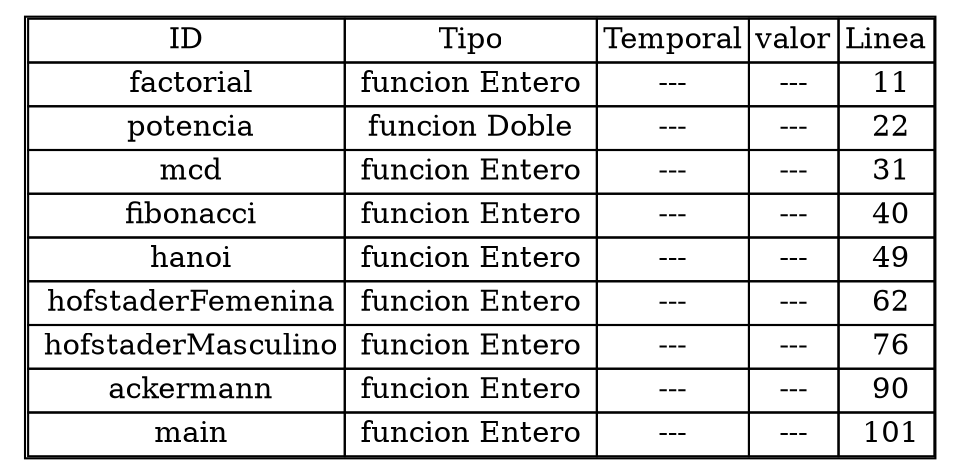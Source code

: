 digraph {
node0 [    shape=plaintext
    label=<

      <table cellspacing='0'>
      <tr><td>ID</td><td>Tipo</td><td>Temporal</td><td>valor</td><td>Linea</td></tr>
<tr> <td> factorial</td><td> funcion Entero </td><td> --- </td><td> --- </td><td> 11</td> </tr><tr> <td> potencia</td><td> funcion Doble </td><td> --- </td><td> --- </td><td> 22</td> </tr><tr> <td> mcd</td><td> funcion Entero </td><td> --- </td><td> --- </td><td> 31</td> </tr><tr> <td> fibonacci</td><td> funcion Entero </td><td> --- </td><td> --- </td><td> 40</td> </tr><tr> <td> hanoi</td><td> funcion Entero </td><td> --- </td><td> --- </td><td> 49</td> </tr><tr> <td> hofstaderFemenina</td><td> funcion Entero </td><td> --- </td><td> --- </td><td> 62</td> </tr><tr> <td> hofstaderMasculino</td><td> funcion Entero </td><td> --- </td><td> --- </td><td> 76</td> </tr><tr> <td> ackermann</td><td> funcion Entero </td><td> --- </td><td> --- </td><td> 90</td> </tr><tr> <td> main</td><td> funcion Entero </td><td> --- </td><td> --- </td><td> 101</td> </tr>    </table>
>];}